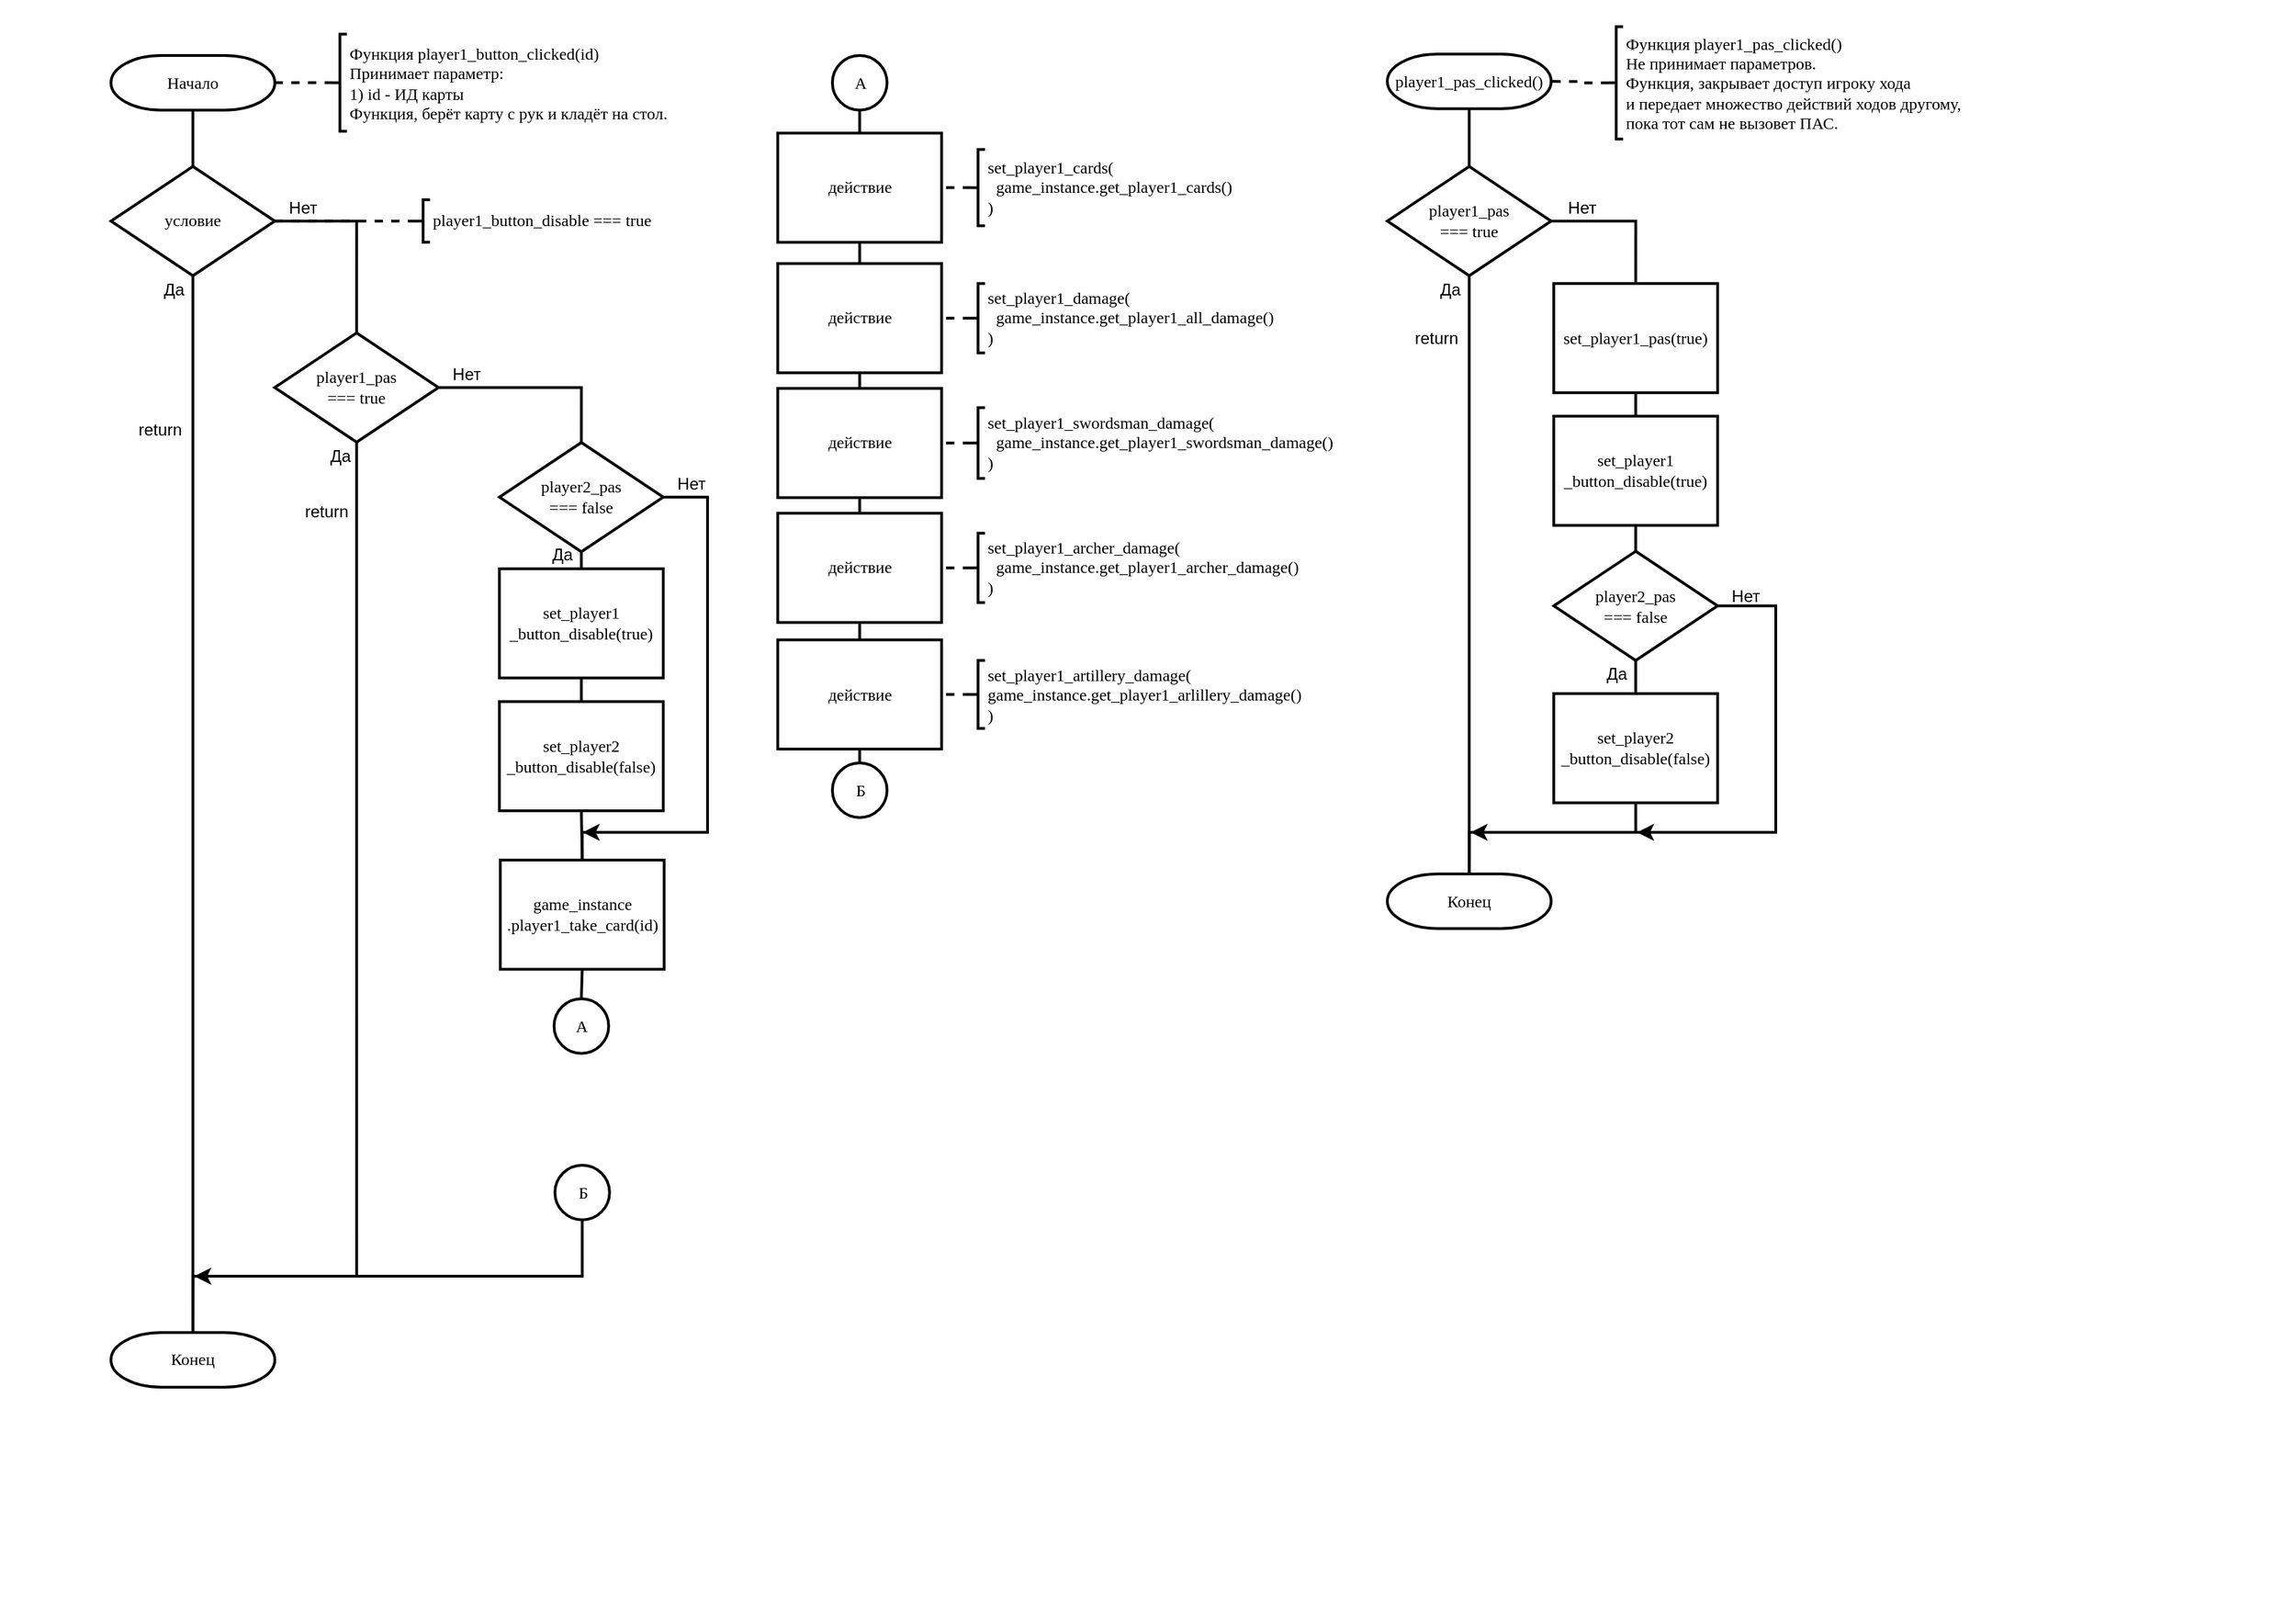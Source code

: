 <mxfile version="16.5.1" type="device"><diagram id="5VkJyfKOMYr2rPjIQvwI" name="Page-1"><mxGraphModel dx="1730" dy="1100" grid="1" gridSize="10" guides="1" tooltips="1" connect="1" arrows="1" fold="1" page="1" pageScale="1" pageWidth="1654" pageHeight="1169" math="0" shadow="0"><root><mxCell id="0"/><mxCell id="1" parent="0"/><mxCell id="R9db2spTMVGlM3tvY4CQ-1" value="" style="rounded=0;whiteSpace=wrap;html=1;fillColor=none;strokeColor=none;" vertex="1" parent="1"><mxGeometry width="40" height="40" as="geometry"/></mxCell><mxCell id="R9db2spTMVGlM3tvY4CQ-2" value="" style="rounded=0;whiteSpace=wrap;html=1;fillColor=none;strokeColor=none;" vertex="1" parent="1"><mxGeometry x="1614" y="1129" width="40" height="40" as="geometry"/></mxCell><mxCell id="R9db2spTMVGlM3tvY4CQ-16" style="edgeStyle=orthogonalEdgeStyle;rounded=0;orthogonalLoop=1;jettySize=auto;html=1;exitX=0.5;exitY=1;exitDx=0;exitDy=0;exitPerimeter=0;entryX=0.5;entryY=0;entryDx=0;entryDy=0;entryPerimeter=0;strokeWidth=2;endArrow=none;endFill=0;" edge="1" parent="1" source="R9db2spTMVGlM3tvY4CQ-3" target="R9db2spTMVGlM3tvY4CQ-4"><mxGeometry relative="1" as="geometry"/></mxCell><mxCell id="R9db2spTMVGlM3tvY4CQ-3" value="Начало" style="strokeWidth=2;html=1;shape=mxgraph.flowchart.terminator;whiteSpace=wrap;rounded=0;fontFamily=Times New Roman;fillColor=default;" vertex="1" parent="1"><mxGeometry x="80" y="40" width="118.11" height="39.37" as="geometry"/></mxCell><mxCell id="R9db2spTMVGlM3tvY4CQ-18" style="edgeStyle=orthogonalEdgeStyle;rounded=0;orthogonalLoop=1;jettySize=auto;html=1;exitX=0.5;exitY=1;exitDx=0;exitDy=0;exitPerimeter=0;entryX=0.5;entryY=0;entryDx=0;entryDy=0;entryPerimeter=0;endArrow=none;endFill=0;strokeWidth=2;" edge="1" parent="1" source="R9db2spTMVGlM3tvY4CQ-4" target="R9db2spTMVGlM3tvY4CQ-17"><mxGeometry relative="1" as="geometry"/></mxCell><mxCell id="R9db2spTMVGlM3tvY4CQ-19" style="edgeStyle=orthogonalEdgeStyle;rounded=0;orthogonalLoop=1;jettySize=auto;html=1;exitX=1;exitY=0.5;exitDx=0;exitDy=0;exitPerimeter=0;entryX=0.5;entryY=0;entryDx=0;entryDy=0;entryPerimeter=0;endArrow=none;endFill=0;strokeWidth=2;" edge="1" parent="1" source="R9db2spTMVGlM3tvY4CQ-4" target="R9db2spTMVGlM3tvY4CQ-5"><mxGeometry relative="1" as="geometry"/></mxCell><mxCell id="R9db2spTMVGlM3tvY4CQ-4" value="условие" style="strokeWidth=2;html=1;shape=mxgraph.flowchart.decision;whiteSpace=wrap;rounded=0;fillColor=default;fontFamily=Times New Roman;" vertex="1" parent="1"><mxGeometry x="80" y="120" width="118.11" height="78.74" as="geometry"/></mxCell><mxCell id="R9db2spTMVGlM3tvY4CQ-20" style="edgeStyle=orthogonalEdgeStyle;rounded=0;orthogonalLoop=1;jettySize=auto;html=1;exitX=0.5;exitY=1;exitDx=0;exitDy=0;exitPerimeter=0;entryX=0.5;entryY=0;entryDx=0;entryDy=0;entryPerimeter=0;endArrow=none;endFill=0;strokeWidth=2;" edge="1" parent="1" source="R9db2spTMVGlM3tvY4CQ-5" target="R9db2spTMVGlM3tvY4CQ-17"><mxGeometry relative="1" as="geometry"><Array as="points"><mxPoint x="257" y="920"/><mxPoint x="139" y="920"/></Array></mxGeometry></mxCell><mxCell id="R9db2spTMVGlM3tvY4CQ-21" style="edgeStyle=orthogonalEdgeStyle;rounded=0;orthogonalLoop=1;jettySize=auto;html=1;exitX=1;exitY=0.5;exitDx=0;exitDy=0;exitPerimeter=0;entryX=0.5;entryY=0;entryDx=0;entryDy=0;entryPerimeter=0;endArrow=none;endFill=0;strokeWidth=2;" edge="1" parent="1" source="R9db2spTMVGlM3tvY4CQ-5" target="R9db2spTMVGlM3tvY4CQ-6"><mxGeometry relative="1" as="geometry"/></mxCell><mxCell id="R9db2spTMVGlM3tvY4CQ-5" value="player1_pas&lt;br&gt;=== true" style="strokeWidth=2;html=1;shape=mxgraph.flowchart.decision;whiteSpace=wrap;rounded=0;fillColor=default;fontFamily=Times New Roman;" vertex="1" parent="1"><mxGeometry x="198" y="240" width="118.11" height="78.74" as="geometry"/></mxCell><mxCell id="R9db2spTMVGlM3tvY4CQ-22" style="edgeStyle=orthogonalEdgeStyle;rounded=0;orthogonalLoop=1;jettySize=auto;html=1;exitX=0.5;exitY=1;exitDx=0;exitDy=0;exitPerimeter=0;entryX=0.5;entryY=0;entryDx=0;entryDy=0;endArrow=none;endFill=0;strokeWidth=2;" edge="1" parent="1" source="R9db2spTMVGlM3tvY4CQ-6" target="R9db2spTMVGlM3tvY4CQ-7"><mxGeometry relative="1" as="geometry"/></mxCell><mxCell id="R9db2spTMVGlM3tvY4CQ-65" style="edgeStyle=orthogonalEdgeStyle;rounded=0;orthogonalLoop=1;jettySize=auto;html=1;exitX=1;exitY=0.5;exitDx=0;exitDy=0;exitPerimeter=0;entryX=0.5;entryY=0;entryDx=0;entryDy=0;endArrow=none;endFill=0;strokeWidth=2;" edge="1" parent="1" source="R9db2spTMVGlM3tvY4CQ-6" target="R9db2spTMVGlM3tvY4CQ-63"><mxGeometry relative="1" as="geometry"><Array as="points"><mxPoint x="510" y="358"/><mxPoint x="510" y="600"/><mxPoint x="420" y="600"/></Array></mxGeometry></mxCell><mxCell id="R9db2spTMVGlM3tvY4CQ-6" value="player2_pas&lt;br&gt;=== false" style="strokeWidth=2;html=1;shape=mxgraph.flowchart.decision;whiteSpace=wrap;rounded=0;fillColor=default;fontFamily=Times New Roman;" vertex="1" parent="1"><mxGeometry x="360" y="319" width="118.11" height="78.74" as="geometry"/></mxCell><mxCell id="R9db2spTMVGlM3tvY4CQ-23" style="edgeStyle=orthogonalEdgeStyle;rounded=0;orthogonalLoop=1;jettySize=auto;html=1;exitX=0.5;exitY=1;exitDx=0;exitDy=0;entryX=0.5;entryY=0;entryDx=0;entryDy=0;endArrow=none;endFill=0;strokeWidth=2;" edge="1" parent="1" source="R9db2spTMVGlM3tvY4CQ-7" target="R9db2spTMVGlM3tvY4CQ-8"><mxGeometry relative="1" as="geometry"/></mxCell><mxCell id="R9db2spTMVGlM3tvY4CQ-7" value="set_player1&lt;br&gt;_button_disable(true)" style="rounded=0;whiteSpace=wrap;html=1;absoluteArcSize=1;arcSize=14;strokeWidth=2;fontFamily=Times New Roman;fillColor=default;" vertex="1" parent="1"><mxGeometry x="360" y="410" width="118.11" height="78.74" as="geometry"/></mxCell><mxCell id="R9db2spTMVGlM3tvY4CQ-64" style="edgeStyle=orthogonalEdgeStyle;rounded=0;orthogonalLoop=1;jettySize=auto;html=1;exitX=0.5;exitY=1;exitDx=0;exitDy=0;entryX=0.5;entryY=0;entryDx=0;entryDy=0;endArrow=none;endFill=0;strokeWidth=2;" edge="1" parent="1" source="R9db2spTMVGlM3tvY4CQ-8" target="R9db2spTMVGlM3tvY4CQ-63"><mxGeometry relative="1" as="geometry"/></mxCell><mxCell id="R9db2spTMVGlM3tvY4CQ-8" value="set_player2&lt;br&gt;_button_disable(false)" style="rounded=0;whiteSpace=wrap;html=1;absoluteArcSize=1;arcSize=14;strokeWidth=2;fontFamily=Times New Roman;fillColor=default;" vertex="1" parent="1"><mxGeometry x="360" y="505.76" width="118.11" height="78.74" as="geometry"/></mxCell><mxCell id="R9db2spTMVGlM3tvY4CQ-47" style="edgeStyle=orthogonalEdgeStyle;rounded=0;orthogonalLoop=1;jettySize=auto;html=1;exitX=0.5;exitY=1;exitDx=0;exitDy=0;entryX=0.5;entryY=0;entryDx=0;entryDy=0;endArrow=none;endFill=0;strokeWidth=2;" edge="1" parent="1" source="R9db2spTMVGlM3tvY4CQ-10" target="R9db2spTMVGlM3tvY4CQ-14"><mxGeometry relative="1" as="geometry"/></mxCell><mxCell id="R9db2spTMVGlM3tvY4CQ-10" value="действие" style="rounded=0;whiteSpace=wrap;html=1;absoluteArcSize=1;arcSize=14;strokeWidth=2;fontFamily=Times New Roman;fillColor=default;align=center;" vertex="1" parent="1"><mxGeometry x="560.63" y="95.94" width="118.11" height="78.74" as="geometry"/></mxCell><mxCell id="R9db2spTMVGlM3tvY4CQ-49" style="edgeStyle=orthogonalEdgeStyle;rounded=0;orthogonalLoop=1;jettySize=auto;html=1;exitX=0.5;exitY=1;exitDx=0;exitDy=0;entryX=0.5;entryY=0;entryDx=0;entryDy=0;endArrow=none;endFill=0;strokeWidth=2;" edge="1" parent="1" source="R9db2spTMVGlM3tvY4CQ-11" target="R9db2spTMVGlM3tvY4CQ-12"><mxGeometry relative="1" as="geometry"/></mxCell><mxCell id="R9db2spTMVGlM3tvY4CQ-11" value="действие" style="rounded=0;whiteSpace=wrap;html=1;absoluteArcSize=1;arcSize=14;strokeWidth=2;fontFamily=Times New Roman;fillColor=default;align=center;" vertex="1" parent="1"><mxGeometry x="560.63" y="280" width="118.11" height="78.74" as="geometry"/></mxCell><mxCell id="R9db2spTMVGlM3tvY4CQ-50" style="edgeStyle=orthogonalEdgeStyle;rounded=0;orthogonalLoop=1;jettySize=auto;html=1;exitX=0.5;exitY=1;exitDx=0;exitDy=0;entryX=0.5;entryY=0;entryDx=0;entryDy=0;endArrow=none;endFill=0;strokeWidth=2;" edge="1" parent="1" source="R9db2spTMVGlM3tvY4CQ-12" target="R9db2spTMVGlM3tvY4CQ-13"><mxGeometry relative="1" as="geometry"/></mxCell><mxCell id="R9db2spTMVGlM3tvY4CQ-12" value="действие" style="rounded=0;whiteSpace=wrap;html=1;absoluteArcSize=1;arcSize=14;strokeWidth=2;fontFamily=Times New Roman;fillColor=default;align=center;" vertex="1" parent="1"><mxGeometry x="560.63" y="370" width="118.11" height="78.74" as="geometry"/></mxCell><mxCell id="R9db2spTMVGlM3tvY4CQ-51" style="edgeStyle=orthogonalEdgeStyle;rounded=0;orthogonalLoop=1;jettySize=auto;html=1;exitX=0.5;exitY=1;exitDx=0;exitDy=0;entryX=0.5;entryY=0;entryDx=0;entryDy=0;entryPerimeter=0;endArrow=none;endFill=0;strokeWidth=2;" edge="1" parent="1" source="R9db2spTMVGlM3tvY4CQ-13" target="R9db2spTMVGlM3tvY4CQ-45"><mxGeometry relative="1" as="geometry"/></mxCell><mxCell id="R9db2spTMVGlM3tvY4CQ-13" value="действие" style="rounded=0;whiteSpace=wrap;html=1;absoluteArcSize=1;arcSize=14;strokeWidth=2;fontFamily=Times New Roman;fillColor=default;align=center;" vertex="1" parent="1"><mxGeometry x="560.63" y="461.26" width="118.11" height="78.74" as="geometry"/></mxCell><mxCell id="R9db2spTMVGlM3tvY4CQ-48" style="edgeStyle=orthogonalEdgeStyle;rounded=0;orthogonalLoop=1;jettySize=auto;html=1;exitX=0.5;exitY=1;exitDx=0;exitDy=0;entryX=0.5;entryY=0;entryDx=0;entryDy=0;endArrow=none;endFill=0;strokeWidth=2;" edge="1" parent="1" source="R9db2spTMVGlM3tvY4CQ-14" target="R9db2spTMVGlM3tvY4CQ-11"><mxGeometry relative="1" as="geometry"/></mxCell><mxCell id="R9db2spTMVGlM3tvY4CQ-14" value="действие" style="rounded=0;whiteSpace=wrap;html=1;absoluteArcSize=1;arcSize=14;strokeWidth=2;fontFamily=Times New Roman;fillColor=default;align=center;" vertex="1" parent="1"><mxGeometry x="560.63" y="190" width="118.11" height="78.74" as="geometry"/></mxCell><mxCell id="R9db2spTMVGlM3tvY4CQ-17" value="Конец" style="strokeWidth=2;html=1;shape=mxgraph.flowchart.terminator;whiteSpace=wrap;rounded=0;fontFamily=Times New Roman;fillColor=default;" vertex="1" parent="1"><mxGeometry x="80" y="960.63" width="118.11" height="39.37" as="geometry"/></mxCell><mxCell id="R9db2spTMVGlM3tvY4CQ-27" value="А" style="verticalLabelPosition=middle;verticalAlign=middle;html=1;shape=mxgraph.flowchart.on-page_reference;rounded=0;fontFamily=Times New Roman;fillColor=default;strokeWidth=2;labelPosition=center;align=center;" vertex="1" parent="1"><mxGeometry x="399.37" y="720" width="39.37" height="39.37" as="geometry"/></mxCell><mxCell id="R9db2spTMVGlM3tvY4CQ-30" style="edgeStyle=orthogonalEdgeStyle;rounded=0;orthogonalLoop=1;jettySize=auto;html=1;exitX=0.5;exitY=1;exitDx=0;exitDy=0;exitPerimeter=0;entryX=0.5;entryY=0;entryDx=0;entryDy=0;entryPerimeter=0;endArrow=none;endFill=0;strokeWidth=2;" edge="1" parent="1" source="R9db2spTMVGlM3tvY4CQ-29" target="R9db2spTMVGlM3tvY4CQ-17"><mxGeometry relative="1" as="geometry"/></mxCell><mxCell id="R9db2spTMVGlM3tvY4CQ-29" value="Б" style="verticalLabelPosition=middle;verticalAlign=middle;html=1;shape=mxgraph.flowchart.on-page_reference;rounded=0;fontFamily=Times New Roman;fillColor=default;strokeWidth=2;labelPosition=center;align=center;" vertex="1" parent="1"><mxGeometry x="400.0" y="840" width="39.37" height="39.37" as="geometry"/></mxCell><mxCell id="R9db2spTMVGlM3tvY4CQ-33" style="edgeStyle=orthogonalEdgeStyle;rounded=0;orthogonalLoop=1;jettySize=auto;html=1;exitX=0;exitY=0.5;exitDx=0;exitDy=0;exitPerimeter=0;entryX=1;entryY=0.5;entryDx=0;entryDy=0;entryPerimeter=0;endArrow=none;endFill=0;strokeWidth=2;dashed=1;" edge="1" parent="1" source="R9db2spTMVGlM3tvY4CQ-32" target="R9db2spTMVGlM3tvY4CQ-4"><mxGeometry relative="1" as="geometry"/></mxCell><mxCell id="R9db2spTMVGlM3tvY4CQ-32" value="player1_button_disable === true" style="strokeWidth=2;html=1;shape=mxgraph.flowchart.annotation_2;align=left;labelPosition=right;pointerEvents=1;rounded=0;fontFamily=Times New Roman;fillColor=none;" vertex="1" parent="1"><mxGeometry x="300" y="144.05" width="10" height="30.63" as="geometry"/></mxCell><mxCell id="R9db2spTMVGlM3tvY4CQ-34" value="Да" style="text;html=1;align=center;verticalAlign=middle;resizable=0;points=[];autosize=1;strokeColor=none;fillColor=none;" vertex="1" parent="1"><mxGeometry x="110" y="198.74" width="30" height="20" as="geometry"/></mxCell><mxCell id="R9db2spTMVGlM3tvY4CQ-35" value="Да" style="text;html=1;align=center;verticalAlign=middle;resizable=0;points=[];autosize=1;strokeColor=none;fillColor=none;" vertex="1" parent="1"><mxGeometry x="230" y="318.74" width="30" height="20" as="geometry"/></mxCell><mxCell id="R9db2spTMVGlM3tvY4CQ-36" value="Да" style="text;html=1;align=center;verticalAlign=middle;resizable=0;points=[];autosize=1;strokeColor=none;fillColor=none;" vertex="1" parent="1"><mxGeometry x="390" y="390" width="30" height="20" as="geometry"/></mxCell><mxCell id="R9db2spTMVGlM3tvY4CQ-37" value="Нет" style="text;html=1;align=center;verticalAlign=middle;resizable=0;points=[];autosize=1;strokeColor=none;fillColor=none;" vertex="1" parent="1"><mxGeometry x="198.11" y="140" width="40" height="20" as="geometry"/></mxCell><mxCell id="R9db2spTMVGlM3tvY4CQ-38" value="Нет" style="text;html=1;align=center;verticalAlign=middle;resizable=0;points=[];autosize=1;strokeColor=none;fillColor=none;" vertex="1" parent="1"><mxGeometry x="316.11" y="260" width="40" height="20" as="geometry"/></mxCell><mxCell id="R9db2spTMVGlM3tvY4CQ-41" value="Нет" style="text;html=1;align=center;verticalAlign=middle;resizable=0;points=[];autosize=1;strokeColor=none;fillColor=none;" vertex="1" parent="1"><mxGeometry x="478.11" y="338.74" width="40" height="20" as="geometry"/></mxCell><mxCell id="R9db2spTMVGlM3tvY4CQ-46" style="edgeStyle=orthogonalEdgeStyle;rounded=0;orthogonalLoop=1;jettySize=auto;html=1;exitX=0.5;exitY=1;exitDx=0;exitDy=0;exitPerimeter=0;entryX=0.5;entryY=0;entryDx=0;entryDy=0;endArrow=none;endFill=0;strokeWidth=2;" edge="1" parent="1" source="R9db2spTMVGlM3tvY4CQ-44" target="R9db2spTMVGlM3tvY4CQ-10"><mxGeometry relative="1" as="geometry"/></mxCell><mxCell id="R9db2spTMVGlM3tvY4CQ-44" value="А" style="verticalLabelPosition=middle;verticalAlign=middle;html=1;shape=mxgraph.flowchart.on-page_reference;rounded=0;fontFamily=Times New Roman;fillColor=default;strokeWidth=2;labelPosition=center;align=center;" vertex="1" parent="1"><mxGeometry x="600.0" y="40" width="39.37" height="39.37" as="geometry"/></mxCell><mxCell id="R9db2spTMVGlM3tvY4CQ-45" value="Б" style="verticalLabelPosition=middle;verticalAlign=middle;html=1;shape=mxgraph.flowchart.on-page_reference;rounded=0;fontFamily=Times New Roman;fillColor=default;strokeWidth=2;labelPosition=center;align=center;" vertex="1" parent="1"><mxGeometry x="600.0" y="550" width="39.37" height="39.37" as="geometry"/></mxCell><mxCell id="R9db2spTMVGlM3tvY4CQ-53" style="edgeStyle=orthogonalEdgeStyle;rounded=0;orthogonalLoop=1;jettySize=auto;html=1;exitX=0;exitY=0.5;exitDx=0;exitDy=0;exitPerimeter=0;entryX=1;entryY=0.5;entryDx=0;entryDy=0;endArrow=none;endFill=0;strokeWidth=2;dashed=1;" edge="1" parent="1" source="R9db2spTMVGlM3tvY4CQ-52" target="R9db2spTMVGlM3tvY4CQ-10"><mxGeometry relative="1" as="geometry"/></mxCell><mxCell id="R9db2spTMVGlM3tvY4CQ-52" value="&lt;span&gt;set_player1_cards(&lt;/span&gt;&lt;br&gt;&lt;span&gt;&amp;nbsp; game_instance&lt;/span&gt;&lt;span&gt;.get_player1_cards()&lt;/span&gt;&lt;br&gt;&lt;span&gt;)&lt;/span&gt;" style="strokeWidth=2;html=1;shape=mxgraph.flowchart.annotation_2;align=left;labelPosition=right;pointerEvents=1;rounded=0;fontFamily=Times New Roman;fillColor=none;" vertex="1" parent="1"><mxGeometry x="700" y="107.81" width="10" height="55" as="geometry"/></mxCell><mxCell id="R9db2spTMVGlM3tvY4CQ-56" style="edgeStyle=orthogonalEdgeStyle;rounded=0;orthogonalLoop=1;jettySize=auto;html=1;exitX=0;exitY=0.5;exitDx=0;exitDy=0;exitPerimeter=0;entryX=1;entryY=0.5;entryDx=0;entryDy=0;dashed=1;endArrow=none;endFill=0;strokeWidth=2;" edge="1" parent="1" source="R9db2spTMVGlM3tvY4CQ-54" target="R9db2spTMVGlM3tvY4CQ-14"><mxGeometry relative="1" as="geometry"/></mxCell><mxCell id="R9db2spTMVGlM3tvY4CQ-54" value="&lt;span style=&quot;text-align: center&quot;&gt;set_player1_damage(&lt;/span&gt;&lt;br style=&quot;text-align: center&quot;&gt;&lt;span style=&quot;text-align: center&quot;&gt;&amp;nbsp; game_instance&lt;/span&gt;&lt;span style=&quot;text-align: center&quot;&gt;.get_player1&lt;/span&gt;&lt;span style=&quot;text-align: center&quot;&gt;_all_damage()&lt;/span&gt;&lt;br style=&quot;text-align: center&quot;&gt;&lt;span style=&quot;text-align: center&quot;&gt;)&lt;/span&gt;" style="strokeWidth=2;html=1;shape=mxgraph.flowchart.annotation_2;align=left;labelPosition=right;pointerEvents=1;rounded=0;fontFamily=Times New Roman;fillColor=none;" vertex="1" parent="1"><mxGeometry x="700" y="204.37" width="10" height="50" as="geometry"/></mxCell><mxCell id="R9db2spTMVGlM3tvY4CQ-58" style="edgeStyle=orthogonalEdgeStyle;rounded=0;orthogonalLoop=1;jettySize=auto;html=1;exitX=0;exitY=0.5;exitDx=0;exitDy=0;exitPerimeter=0;entryX=1;entryY=0.5;entryDx=0;entryDy=0;dashed=1;endArrow=none;endFill=0;strokeWidth=2;" edge="1" parent="1" source="R9db2spTMVGlM3tvY4CQ-57" target="R9db2spTMVGlM3tvY4CQ-11"><mxGeometry relative="1" as="geometry"/></mxCell><mxCell id="R9db2spTMVGlM3tvY4CQ-57" value="&lt;span style=&quot;text-align: center&quot;&gt;set_player1&lt;/span&gt;&lt;span style=&quot;text-align: center&quot;&gt;_swordsman_damage(&lt;/span&gt;&lt;br style=&quot;text-align: center&quot;&gt;&lt;span style=&quot;text-align: center&quot;&gt;&amp;nbsp; game_instance&lt;/span&gt;&lt;span style=&quot;text-align: center&quot;&gt;.get_player1&lt;/span&gt;&lt;span style=&quot;text-align: center&quot;&gt;_swordsman_damage()&lt;br&gt;)&lt;/span&gt;" style="strokeWidth=2;html=1;shape=mxgraph.flowchart.annotation_2;align=left;labelPosition=right;pointerEvents=1;rounded=0;fontFamily=Times New Roman;fillColor=none;" vertex="1" parent="1"><mxGeometry x="700" y="293.87" width="10" height="51" as="geometry"/></mxCell><mxCell id="R9db2spTMVGlM3tvY4CQ-60" style="edgeStyle=orthogonalEdgeStyle;rounded=0;orthogonalLoop=1;jettySize=auto;html=1;exitX=0;exitY=0.5;exitDx=0;exitDy=0;exitPerimeter=0;entryX=1;entryY=0.5;entryDx=0;entryDy=0;dashed=1;endArrow=none;endFill=0;strokeWidth=2;" edge="1" parent="1" source="R9db2spTMVGlM3tvY4CQ-59" target="R9db2spTMVGlM3tvY4CQ-12"><mxGeometry relative="1" as="geometry"/></mxCell><mxCell id="R9db2spTMVGlM3tvY4CQ-59" value="&lt;span style=&quot;text-align: center&quot;&gt;set_player1&lt;/span&gt;&lt;span style=&quot;text-align: center&quot;&gt;_archer_damage(&lt;/span&gt;&lt;br style=&quot;text-align: center&quot;&gt;&lt;span style=&quot;text-align: center&quot;&gt;&amp;nbsp; game_instance&lt;/span&gt;&lt;span style=&quot;text-align: center&quot;&gt;.get_player1&lt;/span&gt;&lt;span style=&quot;text-align: center&quot;&gt;_archer_damage()&lt;br&gt;)&lt;/span&gt;" style="strokeWidth=2;html=1;shape=mxgraph.flowchart.annotation_2;align=left;labelPosition=right;pointerEvents=1;rounded=0;fontFamily=Times New Roman;fillColor=none;" vertex="1" parent="1"><mxGeometry x="700" y="384.37" width="10" height="50" as="geometry"/></mxCell><mxCell id="R9db2spTMVGlM3tvY4CQ-62" style="edgeStyle=orthogonalEdgeStyle;rounded=0;orthogonalLoop=1;jettySize=auto;html=1;exitX=0;exitY=0.5;exitDx=0;exitDy=0;exitPerimeter=0;entryX=1;entryY=0.5;entryDx=0;entryDy=0;dashed=1;endArrow=none;endFill=0;strokeWidth=2;" edge="1" parent="1" source="R9db2spTMVGlM3tvY4CQ-61" target="R9db2spTMVGlM3tvY4CQ-13"><mxGeometry relative="1" as="geometry"/></mxCell><mxCell id="R9db2spTMVGlM3tvY4CQ-61" value="&lt;span style=&quot;text-align: center&quot;&gt;set_player1&lt;/span&gt;&lt;span style=&quot;text-align: center&quot;&gt;_artillery_damage(&lt;/span&gt;&lt;br style=&quot;text-align: center&quot;&gt;&lt;span style=&quot;text-align: center&quot;&gt;game_instance&lt;/span&gt;&lt;span style=&quot;text-align: center&quot;&gt;.get_player1&lt;/span&gt;&lt;span style=&quot;text-align: center&quot;&gt;_arlillery_damage()&lt;br&gt;)&lt;/span&gt;" style="strokeWidth=2;html=1;shape=mxgraph.flowchart.annotation_2;align=left;labelPosition=right;pointerEvents=1;rounded=0;fontFamily=Times New Roman;fillColor=none;" vertex="1" parent="1"><mxGeometry x="700" y="476.13" width="10" height="49" as="geometry"/></mxCell><mxCell id="R9db2spTMVGlM3tvY4CQ-66" style="edgeStyle=orthogonalEdgeStyle;rounded=0;orthogonalLoop=1;jettySize=auto;html=1;exitX=0.5;exitY=1;exitDx=0;exitDy=0;entryX=0.5;entryY=0;entryDx=0;entryDy=0;entryPerimeter=0;endArrow=none;endFill=0;strokeWidth=2;" edge="1" parent="1" source="R9db2spTMVGlM3tvY4CQ-63" target="R9db2spTMVGlM3tvY4CQ-27"><mxGeometry relative="1" as="geometry"/></mxCell><mxCell id="R9db2spTMVGlM3tvY4CQ-63" value="game_instance&lt;br&gt;.player1_take_card(id)" style="rounded=0;whiteSpace=wrap;html=1;absoluteArcSize=1;arcSize=14;strokeWidth=2;fontFamily=Times New Roman;fillColor=default;" vertex="1" parent="1"><mxGeometry x="360.63" y="620" width="118.11" height="78.74" as="geometry"/></mxCell><mxCell id="R9db2spTMVGlM3tvY4CQ-67" value="" style="endArrow=classic;html=1;rounded=0;fontFamily=Times New Roman;fontSize=12;strokeWidth=2;" edge="1" parent="1"><mxGeometry width="50" height="50" relative="1" as="geometry"><mxPoint x="250" y="920" as="sourcePoint"/><mxPoint x="140" y="920" as="targetPoint"/></mxGeometry></mxCell><mxCell id="R9db2spTMVGlM3tvY4CQ-68" value="" style="endArrow=classic;html=1;rounded=0;fontFamily=Times New Roman;fontSize=12;strokeWidth=2;" edge="1" parent="1"><mxGeometry width="50" height="50" relative="1" as="geometry"><mxPoint x="510" y="600" as="sourcePoint"/><mxPoint x="420" y="600" as="targetPoint"/></mxGeometry></mxCell><mxCell id="R9db2spTMVGlM3tvY4CQ-70" style="edgeStyle=orthogonalEdgeStyle;rounded=0;orthogonalLoop=1;jettySize=auto;html=1;exitX=0;exitY=0.5;exitDx=0;exitDy=0;exitPerimeter=0;entryX=1;entryY=0.5;entryDx=0;entryDy=0;entryPerimeter=0;endArrow=none;endFill=0;strokeWidth=2;dashed=1;" edge="1" parent="1" source="R9db2spTMVGlM3tvY4CQ-69" target="R9db2spTMVGlM3tvY4CQ-3"><mxGeometry relative="1" as="geometry"/></mxCell><mxCell id="R9db2spTMVGlM3tvY4CQ-69" value="Функция player1_button_clicked(id)&lt;br&gt;Принимает параметр:&lt;br&gt;1) id - ИД карты&lt;br&gt;Функция, берёт карту с рук и кладёт на стол." style="strokeWidth=2;html=1;shape=mxgraph.flowchart.annotation_2;align=left;labelPosition=right;pointerEvents=1;rounded=0;fontFamily=Times New Roman;fillColor=none;" vertex="1" parent="1"><mxGeometry x="240" y="24.68" width="10" height="70" as="geometry"/></mxCell><mxCell id="R9db2spTMVGlM3tvY4CQ-78" style="edgeStyle=orthogonalEdgeStyle;rounded=0;orthogonalLoop=1;jettySize=auto;html=1;exitX=0.5;exitY=1;exitDx=0;exitDy=0;exitPerimeter=0;entryX=0.5;entryY=0;entryDx=0;entryDy=0;entryPerimeter=0;endArrow=none;endFill=0;strokeWidth=2;" edge="1" parent="1" source="R9db2spTMVGlM3tvY4CQ-71" target="R9db2spTMVGlM3tvY4CQ-72"><mxGeometry relative="1" as="geometry"/></mxCell><mxCell id="R9db2spTMVGlM3tvY4CQ-71" value="player1_pas_clicked()" style="strokeWidth=2;html=1;shape=mxgraph.flowchart.terminator;whiteSpace=wrap;rounded=0;fontFamily=Times New Roman;fillColor=default;" vertex="1" parent="1"><mxGeometry x="1000" y="39" width="118.11" height="39.37" as="geometry"/></mxCell><mxCell id="R9db2spTMVGlM3tvY4CQ-79" style="edgeStyle=orthogonalEdgeStyle;rounded=0;orthogonalLoop=1;jettySize=auto;html=1;exitX=0.5;exitY=1;exitDx=0;exitDy=0;exitPerimeter=0;entryX=0.5;entryY=0;entryDx=0;entryDy=0;entryPerimeter=0;endArrow=none;endFill=0;strokeWidth=2;" edge="1" parent="1" source="R9db2spTMVGlM3tvY4CQ-72" target="R9db2spTMVGlM3tvY4CQ-77"><mxGeometry relative="1" as="geometry"/></mxCell><mxCell id="R9db2spTMVGlM3tvY4CQ-80" style="edgeStyle=orthogonalEdgeStyle;rounded=0;orthogonalLoop=1;jettySize=auto;html=1;exitX=1;exitY=0.5;exitDx=0;exitDy=0;exitPerimeter=0;entryX=0.5;entryY=0;entryDx=0;entryDy=0;endArrow=none;endFill=0;strokeWidth=2;" edge="1" parent="1" source="R9db2spTMVGlM3tvY4CQ-72" target="R9db2spTMVGlM3tvY4CQ-73"><mxGeometry relative="1" as="geometry"/></mxCell><mxCell id="R9db2spTMVGlM3tvY4CQ-72" value="player1_pas&lt;br&gt;=== true" style="strokeWidth=2;html=1;shape=mxgraph.flowchart.decision;whiteSpace=wrap;rounded=0;fillColor=default;fontFamily=Times New Roman;" vertex="1" parent="1"><mxGeometry x="1000" y="120" width="118.11" height="78.74" as="geometry"/></mxCell><mxCell id="R9db2spTMVGlM3tvY4CQ-81" style="edgeStyle=orthogonalEdgeStyle;rounded=0;orthogonalLoop=1;jettySize=auto;html=1;exitX=0.5;exitY=1;exitDx=0;exitDy=0;entryX=0.5;entryY=0;entryDx=0;entryDy=0;endArrow=none;endFill=0;strokeWidth=2;" edge="1" parent="1" source="R9db2spTMVGlM3tvY4CQ-73" target="R9db2spTMVGlM3tvY4CQ-74"><mxGeometry relative="1" as="geometry"/></mxCell><mxCell id="R9db2spTMVGlM3tvY4CQ-73" value="set_player1_pas(true)" style="rounded=0;whiteSpace=wrap;html=1;absoluteArcSize=1;arcSize=14;strokeWidth=2;fontFamily=Times New Roman;fillColor=default;" vertex="1" parent="1"><mxGeometry x="1120" y="204.37" width="118.11" height="78.74" as="geometry"/></mxCell><mxCell id="R9db2spTMVGlM3tvY4CQ-82" style="edgeStyle=orthogonalEdgeStyle;rounded=0;orthogonalLoop=1;jettySize=auto;html=1;exitX=0.5;exitY=1;exitDx=0;exitDy=0;entryX=0.5;entryY=0;entryDx=0;entryDy=0;entryPerimeter=0;endArrow=none;endFill=0;strokeWidth=2;" edge="1" parent="1" source="R9db2spTMVGlM3tvY4CQ-74" target="R9db2spTMVGlM3tvY4CQ-75"><mxGeometry relative="1" as="geometry"/></mxCell><mxCell id="R9db2spTMVGlM3tvY4CQ-74" value="set_player1&lt;br&gt;_button_disable(true)" style="rounded=0;whiteSpace=wrap;html=1;absoluteArcSize=1;arcSize=14;strokeWidth=2;fontFamily=Times New Roman;fillColor=default;" vertex="1" parent="1"><mxGeometry x="1120" y="300" width="118.11" height="78.74" as="geometry"/></mxCell><mxCell id="R9db2spTMVGlM3tvY4CQ-83" style="edgeStyle=orthogonalEdgeStyle;rounded=0;orthogonalLoop=1;jettySize=auto;html=1;exitX=0.5;exitY=1;exitDx=0;exitDy=0;exitPerimeter=0;entryX=0.5;entryY=0;entryDx=0;entryDy=0;endArrow=none;endFill=0;strokeWidth=2;" edge="1" parent="1" source="R9db2spTMVGlM3tvY4CQ-75" target="R9db2spTMVGlM3tvY4CQ-76"><mxGeometry relative="1" as="geometry"/></mxCell><mxCell id="R9db2spTMVGlM3tvY4CQ-85" style="edgeStyle=orthogonalEdgeStyle;rounded=0;orthogonalLoop=1;jettySize=auto;html=1;exitX=1;exitY=0.5;exitDx=0;exitDy=0;exitPerimeter=0;entryX=0.5;entryY=0;entryDx=0;entryDy=0;entryPerimeter=0;endArrow=none;endFill=0;strokeWidth=2;" edge="1" parent="1" source="R9db2spTMVGlM3tvY4CQ-75" target="R9db2spTMVGlM3tvY4CQ-77"><mxGeometry relative="1" as="geometry"><Array as="points"><mxPoint x="1280" y="437"/><mxPoint x="1280" y="600"/><mxPoint x="1059" y="600"/></Array></mxGeometry></mxCell><mxCell id="R9db2spTMVGlM3tvY4CQ-75" value="player2_pas&lt;br&gt;=== false" style="strokeWidth=2;html=1;shape=mxgraph.flowchart.decision;whiteSpace=wrap;rounded=0;fillColor=default;fontFamily=Times New Roman;" vertex="1" parent="1"><mxGeometry x="1120" y="397.39" width="118.11" height="78.74" as="geometry"/></mxCell><mxCell id="R9db2spTMVGlM3tvY4CQ-84" style="edgeStyle=orthogonalEdgeStyle;rounded=0;orthogonalLoop=1;jettySize=auto;html=1;exitX=0.5;exitY=1;exitDx=0;exitDy=0;entryX=0.5;entryY=0;entryDx=0;entryDy=0;entryPerimeter=0;endArrow=none;endFill=0;strokeWidth=2;" edge="1" parent="1" source="R9db2spTMVGlM3tvY4CQ-76" target="R9db2spTMVGlM3tvY4CQ-77"><mxGeometry relative="1" as="geometry"><Array as="points"><mxPoint x="1179" y="600"/><mxPoint x="1059" y="600"/></Array></mxGeometry></mxCell><mxCell id="R9db2spTMVGlM3tvY4CQ-76" value="set_player2&lt;br&gt;_button_disable(false)" style="rounded=0;whiteSpace=wrap;html=1;absoluteArcSize=1;arcSize=14;strokeWidth=2;fontFamily=Times New Roman;fillColor=default;" vertex="1" parent="1"><mxGeometry x="1120" y="500" width="118.11" height="78.74" as="geometry"/></mxCell><mxCell id="R9db2spTMVGlM3tvY4CQ-77" value="Конец" style="strokeWidth=2;html=1;shape=mxgraph.flowchart.terminator;whiteSpace=wrap;rounded=0;fontFamily=Times New Roman;fillColor=default;" vertex="1" parent="1"><mxGeometry x="1000" y="630" width="118.11" height="39.37" as="geometry"/></mxCell><mxCell id="R9db2spTMVGlM3tvY4CQ-86" value="return" style="text;html=1;align=center;verticalAlign=middle;resizable=0;points=[];autosize=1;strokeColor=none;fillColor=none;" vertex="1" parent="1"><mxGeometry x="90" y="300" width="50" height="20" as="geometry"/></mxCell><mxCell id="R9db2spTMVGlM3tvY4CQ-87" value="return" style="text;html=1;align=center;verticalAlign=middle;resizable=0;points=[];autosize=1;strokeColor=none;fillColor=none;" vertex="1" parent="1"><mxGeometry x="210" y="358.74" width="50" height="20" as="geometry"/></mxCell><mxCell id="R9db2spTMVGlM3tvY4CQ-88" value="return" style="text;html=1;align=center;verticalAlign=middle;resizable=0;points=[];autosize=1;strokeColor=none;fillColor=none;" vertex="1" parent="1"><mxGeometry x="1010" y="234.37" width="50" height="20" as="geometry"/></mxCell><mxCell id="R9db2spTMVGlM3tvY4CQ-89" value="Да" style="text;html=1;align=center;verticalAlign=middle;resizable=0;points=[];autosize=1;strokeColor=none;fillColor=none;" vertex="1" parent="1"><mxGeometry x="1030" y="198.74" width="30" height="20" as="geometry"/></mxCell><mxCell id="R9db2spTMVGlM3tvY4CQ-90" value="Да" style="text;html=1;align=center;verticalAlign=middle;resizable=0;points=[];autosize=1;strokeColor=none;fillColor=none;" vertex="1" parent="1"><mxGeometry x="1150" y="476.13" width="30" height="20" as="geometry"/></mxCell><mxCell id="R9db2spTMVGlM3tvY4CQ-91" value="Нет" style="text;html=1;align=center;verticalAlign=middle;resizable=0;points=[];autosize=1;strokeColor=none;fillColor=none;" vertex="1" parent="1"><mxGeometry x="1120" y="140" width="40" height="20" as="geometry"/></mxCell><mxCell id="R9db2spTMVGlM3tvY4CQ-92" value="Нет" style="text;html=1;align=center;verticalAlign=middle;resizable=0;points=[];autosize=1;strokeColor=none;fillColor=none;" vertex="1" parent="1"><mxGeometry x="1238.11" y="420" width="40" height="20" as="geometry"/></mxCell><mxCell id="R9db2spTMVGlM3tvY4CQ-93" value="" style="endArrow=classic;html=1;rounded=0;fontFamily=Times New Roman;fontSize=12;strokeWidth=2;" edge="1" parent="1"><mxGeometry width="50" height="50" relative="1" as="geometry"><mxPoint x="1180" y="600" as="sourcePoint"/><mxPoint x="1060" y="600" as="targetPoint"/></mxGeometry></mxCell><mxCell id="R9db2spTMVGlM3tvY4CQ-94" value="" style="endArrow=classic;html=1;rounded=0;fontFamily=Times New Roman;fontSize=12;strokeWidth=2;" edge="1" parent="1"><mxGeometry width="50" height="50" relative="1" as="geometry"><mxPoint x="1280" y="600" as="sourcePoint"/><mxPoint x="1180" y="600" as="targetPoint"/></mxGeometry></mxCell><mxCell id="R9db2spTMVGlM3tvY4CQ-96" style="edgeStyle=orthogonalEdgeStyle;rounded=0;orthogonalLoop=1;jettySize=auto;html=1;exitX=0;exitY=0.5;exitDx=0;exitDy=0;exitPerimeter=0;entryX=1;entryY=0.5;entryDx=0;entryDy=0;entryPerimeter=0;endArrow=none;endFill=0;strokeWidth=2;dashed=1;" edge="1" parent="1" source="R9db2spTMVGlM3tvY4CQ-95" target="R9db2spTMVGlM3tvY4CQ-71"><mxGeometry relative="1" as="geometry"/></mxCell><mxCell id="R9db2spTMVGlM3tvY4CQ-95" value="Функция&amp;nbsp;player1_pas_clicked()&lt;br&gt;Не принимает параметров.&lt;br&gt;Функция, закрывает доступ игроку хода&lt;br&gt;и передает множество действий ходов другому,&amp;nbsp;&lt;br&gt;пока тот сам не вызовет ПАС." style="strokeWidth=2;html=1;shape=mxgraph.flowchart.annotation_2;align=left;labelPosition=right;pointerEvents=1;rounded=0;fontFamily=Times New Roman;fillColor=none;" vertex="1" parent="1"><mxGeometry x="1160" y="19.19" width="10" height="81" as="geometry"/></mxCell></root></mxGraphModel></diagram></mxfile>